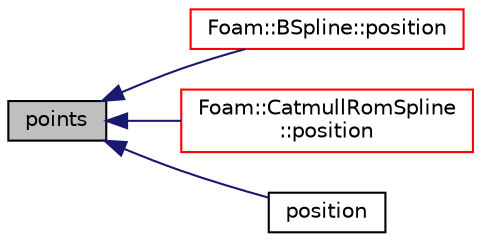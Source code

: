 digraph "points"
{
  bgcolor="transparent";
  edge [fontname="Helvetica",fontsize="10",labelfontname="Helvetica",labelfontsize="10"];
  node [fontname="Helvetica",fontsize="10",shape=record];
  rankdir="LR";
  Node1 [label="points",height=0.2,width=0.4,color="black", fillcolor="grey75", style="filled", fontcolor="black"];
  Node1 -> Node2 [dir="back",color="midnightblue",fontsize="10",style="solid",fontname="Helvetica"];
  Node2 [label="Foam::BSpline::position",height=0.2,width=0.4,color="red",URL="$a00163.html#a34fba20c066401ebf043c0461554ad7b",tooltip="Return the point position corresponding to the curve parameter. "];
  Node1 -> Node3 [dir="back",color="midnightblue",fontsize="10",style="solid",fontname="Helvetica"];
  Node3 [label="Foam::CatmullRomSpline\l::position",height=0.2,width=0.4,color="red",URL="$a00200.html#a34fba20c066401ebf043c0461554ad7b",tooltip="Return the point position corresponding to the curve parameter. "];
  Node1 -> Node4 [dir="back",color="midnightblue",fontsize="10",style="solid",fontname="Helvetica"];
  Node4 [label="position",height=0.2,width=0.4,color="black",URL="$a01951.html#ab8e36357f8cdb868e9a3142a6b868e75",tooltip="Return the point position corresponding to the local parameter. "];
}
